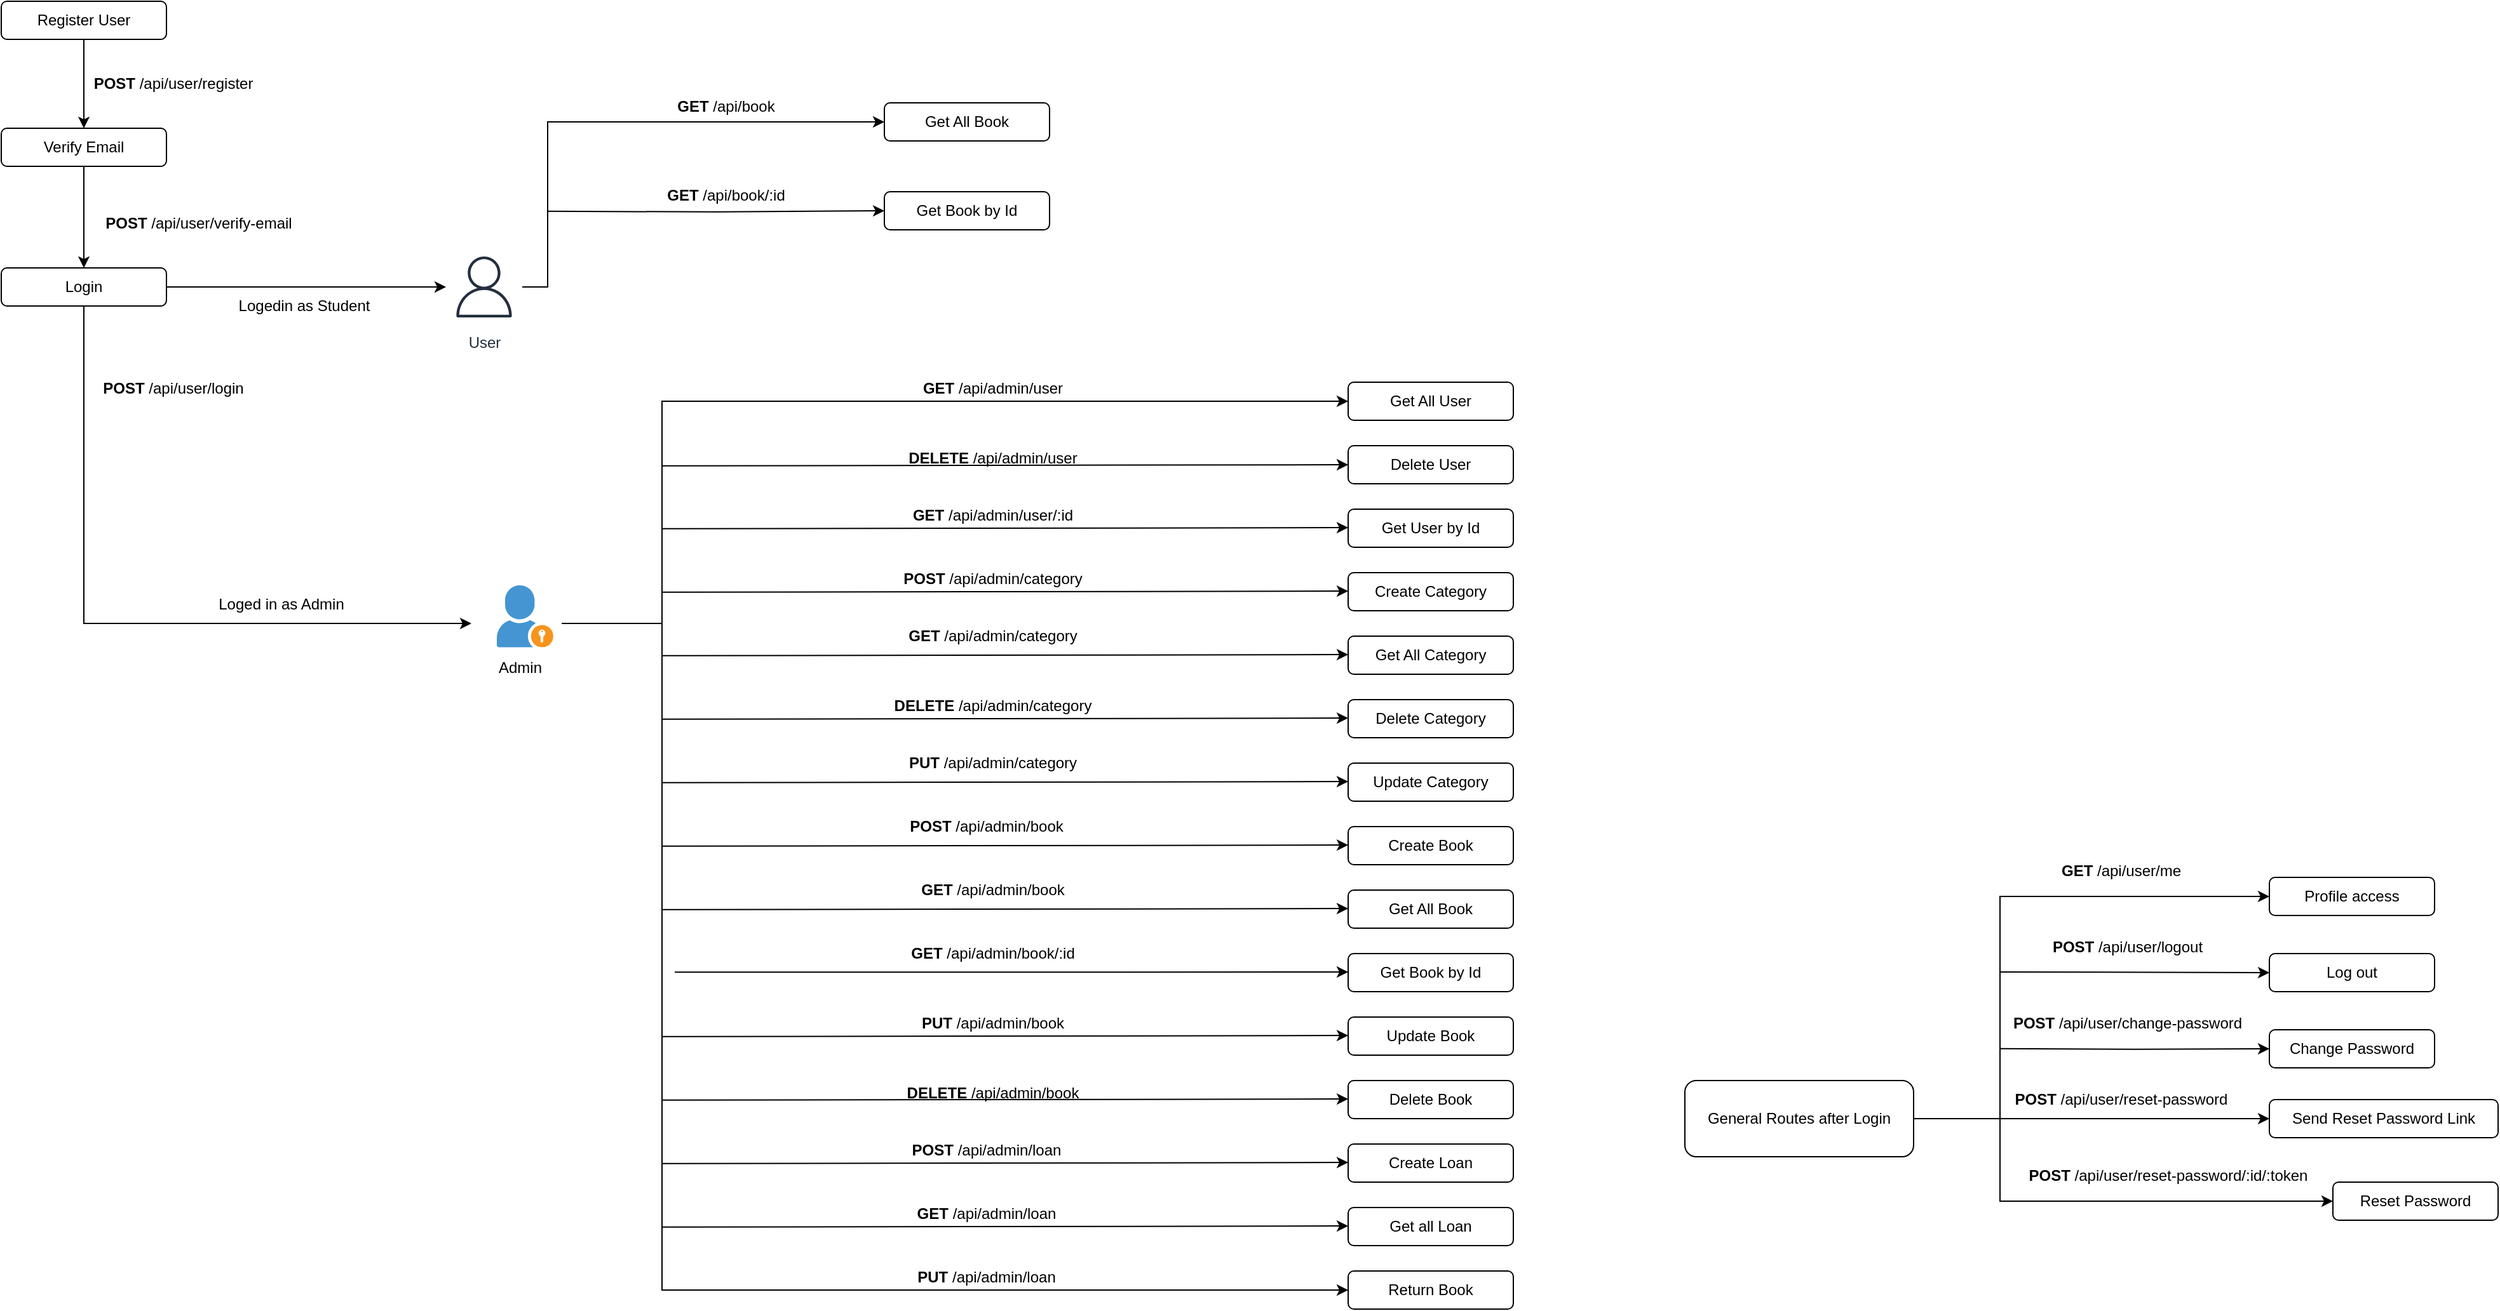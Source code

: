 <mxfile version="24.7.12">
  <diagram name="Page-1" id="18chatXRGIeRU94KHBRK">
    <mxGraphModel dx="1313" dy="1811" grid="1" gridSize="10" guides="1" tooltips="1" connect="1" arrows="1" fold="1" page="1" pageScale="1" pageWidth="850" pageHeight="1100" math="0" shadow="0">
      <root>
        <mxCell id="0" />
        <mxCell id="1" parent="0" />
        <mxCell id="V7hkrKu_K13jUBI3r2nu-112" style="edgeStyle=orthogonalEdgeStyle;rounded=0;orthogonalLoop=1;jettySize=auto;html=1;entryX=0;entryY=0.5;entryDx=0;entryDy=0;" parent="1" source="V7hkrKu_K13jUBI3r2nu-1" target="V7hkrKu_K13jUBI3r2nu-110" edge="1">
          <mxGeometry relative="1" as="geometry">
            <mxPoint x="720" y="-975" as="targetPoint" />
            <Array as="points">
              <mxPoint x="590" y="-840" />
              <mxPoint x="590" y="-970" />
            </Array>
          </mxGeometry>
        </mxCell>
        <mxCell id="V7hkrKu_K13jUBI3r2nu-1" value="User" style="sketch=0;outlineConnect=0;fontColor=#232F3E;gradientColor=none;strokeColor=#232F3E;fillColor=#ffffff;dashed=0;verticalLabelPosition=bottom;verticalAlign=top;align=center;html=1;fontSize=12;fontStyle=0;aspect=fixed;shape=mxgraph.aws4.resourceIcon;resIcon=mxgraph.aws4.user;" parent="1" vertex="1">
          <mxGeometry x="510" y="-870" width="60" height="60" as="geometry" />
        </mxCell>
        <mxCell id="V7hkrKu_K13jUBI3r2nu-10" value="" style="edgeStyle=orthogonalEdgeStyle;rounded=0;orthogonalLoop=1;jettySize=auto;html=1;entryX=0.5;entryY=0;entryDx=0;entryDy=0;" parent="1" source="V7hkrKu_K13jUBI3r2nu-3" target="V7hkrKu_K13jUBI3r2nu-7" edge="1">
          <mxGeometry relative="1" as="geometry" />
        </mxCell>
        <mxCell id="V7hkrKu_K13jUBI3r2nu-3" value="Register User" style="rounded=1;whiteSpace=wrap;html=1;" parent="1" vertex="1">
          <mxGeometry x="160" y="-1065" width="130" height="30" as="geometry" />
        </mxCell>
        <mxCell id="V7hkrKu_K13jUBI3r2nu-11" value="" style="edgeStyle=orthogonalEdgeStyle;rounded=0;orthogonalLoop=1;jettySize=auto;html=1;" parent="1" source="V7hkrKu_K13jUBI3r2nu-7" target="V7hkrKu_K13jUBI3r2nu-8" edge="1">
          <mxGeometry relative="1" as="geometry" />
        </mxCell>
        <mxCell id="V7hkrKu_K13jUBI3r2nu-7" value="Verify Email" style="rounded=1;whiteSpace=wrap;html=1;" parent="1" vertex="1">
          <mxGeometry x="160" y="-965" width="130" height="30" as="geometry" />
        </mxCell>
        <mxCell id="V7hkrKu_K13jUBI3r2nu-12" value="" style="edgeStyle=orthogonalEdgeStyle;rounded=0;orthogonalLoop=1;jettySize=auto;html=1;" parent="1" source="V7hkrKu_K13jUBI3r2nu-8" target="V7hkrKu_K13jUBI3r2nu-1" edge="1">
          <mxGeometry relative="1" as="geometry" />
        </mxCell>
        <mxCell id="V7hkrKu_K13jUBI3r2nu-18" style="edgeStyle=orthogonalEdgeStyle;rounded=0;orthogonalLoop=1;jettySize=auto;html=1;" parent="1" source="V7hkrKu_K13jUBI3r2nu-8" edge="1">
          <mxGeometry relative="1" as="geometry">
            <mxPoint x="530" y="-575" as="targetPoint" />
            <Array as="points">
              <mxPoint x="225" y="-575" />
              <mxPoint x="510" y="-575" />
            </Array>
          </mxGeometry>
        </mxCell>
        <mxCell id="V7hkrKu_K13jUBI3r2nu-8" value="Login" style="rounded=1;whiteSpace=wrap;html=1;" parent="1" vertex="1">
          <mxGeometry x="160" y="-855" width="130" height="30" as="geometry" />
        </mxCell>
        <mxCell id="V7hkrKu_K13jUBI3r2nu-76" style="edgeStyle=orthogonalEdgeStyle;rounded=0;orthogonalLoop=1;jettySize=auto;html=1;entryX=0;entryY=0.5;entryDx=0;entryDy=0;" parent="1" target="V7hkrKu_K13jUBI3r2nu-61" edge="1">
          <mxGeometry relative="1" as="geometry">
            <mxPoint x="960" y="-909.98" as="targetPoint" />
            <mxPoint x="601.1" y="-575.0" as="sourcePoint" />
            <Array as="points">
              <mxPoint x="680" y="-575" />
              <mxPoint x="680" y="-750" />
            </Array>
          </mxGeometry>
        </mxCell>
        <mxCell id="V7hkrKu_K13jUBI3r2nu-15" value="" style="shadow=0;dashed=0;html=1;strokeColor=none;fillColor=#4495D1;labelPosition=center;verticalLabelPosition=bottom;verticalAlign=top;align=center;outlineConnect=0;shape=mxgraph.veeam.portal_admin;" parent="1" vertex="1">
          <mxGeometry x="550" y="-605" width="44.4" height="48.8" as="geometry" />
        </mxCell>
        <mxCell id="V7hkrKu_K13jUBI3r2nu-19" value="Admin" style="text;html=1;align=center;verticalAlign=middle;resizable=0;points=[];autosize=1;strokeColor=none;fillColor=none;" parent="1" vertex="1">
          <mxGeometry x="538" y="-555" width="60" height="30" as="geometry" />
        </mxCell>
        <mxCell id="V7hkrKu_K13jUBI3r2nu-20" value="Logedin as Student" style="text;html=1;align=center;verticalAlign=middle;resizable=0;points=[];autosize=1;strokeColor=none;fillColor=none;" parent="1" vertex="1">
          <mxGeometry x="332.8" y="-840" width="130" height="30" as="geometry" />
        </mxCell>
        <mxCell id="V7hkrKu_K13jUBI3r2nu-21" value="Loged in as Admin" style="text;html=1;align=center;verticalAlign=middle;resizable=0;points=[];autosize=1;strokeColor=none;fillColor=none;" parent="1" vertex="1">
          <mxGeometry x="320" y="-605" width="120" height="30" as="geometry" />
        </mxCell>
        <mxCell id="V7hkrKu_K13jUBI3r2nu-22" value="&lt;b&gt;POST&lt;/b&gt; /api/user/register" style="text;html=1;align=center;verticalAlign=middle;resizable=0;points=[];autosize=1;strokeColor=none;fillColor=none;" parent="1" vertex="1">
          <mxGeometry x="220" y="-1015" width="150" height="30" as="geometry" />
        </mxCell>
        <mxCell id="V7hkrKu_K13jUBI3r2nu-23" value="&lt;b&gt;POST&lt;/b&gt; /api/user/verify-email" style="text;html=1;align=center;verticalAlign=middle;resizable=0;points=[];autosize=1;strokeColor=none;fillColor=none;" parent="1" vertex="1">
          <mxGeometry x="230" y="-905" width="170" height="30" as="geometry" />
        </mxCell>
        <mxCell id="V7hkrKu_K13jUBI3r2nu-24" value="&lt;b&gt;POST&lt;/b&gt; /api/user/login" style="text;html=1;align=center;verticalAlign=middle;resizable=0;points=[];autosize=1;strokeColor=none;fillColor=none;" parent="1" vertex="1">
          <mxGeometry x="230" y="-775" width="130" height="30" as="geometry" />
        </mxCell>
        <mxCell id="V7hkrKu_K13jUBI3r2nu-40" value="" style="edgeStyle=orthogonalEdgeStyle;rounded=0;orthogonalLoop=1;jettySize=auto;html=1;entryX=0;entryY=0.5;entryDx=0;entryDy=0;exitX=1;exitY=0.5;exitDx=0;exitDy=0;" parent="1" source="V7hkrKu_K13jUBI3r2nu-49" target="V7hkrKu_K13jUBI3r2nu-43" edge="1">
          <mxGeometry relative="1" as="geometry">
            <mxPoint x="1673" y="-200" as="sourcePoint" />
            <mxPoint x="1783" y="-345" as="targetPoint" />
            <Array as="points">
              <mxPoint x="1665" y="-185" />
              <mxPoint x="1733" y="-185" />
              <mxPoint x="1733" y="-360" />
            </Array>
          </mxGeometry>
        </mxCell>
        <mxCell id="V7hkrKu_K13jUBI3r2nu-42" value="&lt;b&gt;GET&lt;/b&gt; /api/user/me" style="text;html=1;align=center;verticalAlign=middle;resizable=0;points=[];autosize=1;strokeColor=none;fillColor=none;" parent="1" vertex="1">
          <mxGeometry x="1768" y="-395" width="120" height="30" as="geometry" />
        </mxCell>
        <mxCell id="V7hkrKu_K13jUBI3r2nu-43" value="Profile access" style="rounded=1;whiteSpace=wrap;html=1;" parent="1" vertex="1">
          <mxGeometry x="1945" y="-375" width="130" height="30" as="geometry" />
        </mxCell>
        <mxCell id="V7hkrKu_K13jUBI3r2nu-44" value="Log out" style="rounded=1;whiteSpace=wrap;html=1;" parent="1" vertex="1">
          <mxGeometry x="1945" y="-315" width="130" height="30" as="geometry" />
        </mxCell>
        <mxCell id="V7hkrKu_K13jUBI3r2nu-45" value="&lt;b&gt;POST&lt;/b&gt; /api/user/logout" style="text;html=1;align=center;verticalAlign=middle;resizable=0;points=[];autosize=1;strokeColor=none;fillColor=none;" parent="1" vertex="1">
          <mxGeometry x="1763" y="-335" width="140" height="30" as="geometry" />
        </mxCell>
        <mxCell id="V7hkrKu_K13jUBI3r2nu-46" value="Change Password" style="rounded=1;whiteSpace=wrap;html=1;" parent="1" vertex="1">
          <mxGeometry x="1945" y="-255" width="130" height="30" as="geometry" />
        </mxCell>
        <mxCell id="V7hkrKu_K13jUBI3r2nu-47" value="&lt;b&gt;POST&lt;/b&gt; /api/user/change-password" style="text;html=1;align=center;verticalAlign=middle;resizable=0;points=[];autosize=1;strokeColor=none;fillColor=none;" parent="1" vertex="1">
          <mxGeometry x="1733" y="-275" width="200" height="30" as="geometry" />
        </mxCell>
        <mxCell id="V7hkrKu_K13jUBI3r2nu-48" value="" style="edgeStyle=orthogonalEdgeStyle;rounded=0;orthogonalLoop=1;jettySize=auto;html=1;entryX=0;entryY=0.5;entryDx=0;entryDy=0;" parent="1" target="V7hkrKu_K13jUBI3r2nu-46" edge="1">
          <mxGeometry relative="1" as="geometry">
            <mxPoint x="1733" y="-240.09" as="sourcePoint" />
            <mxPoint x="1931" y="-240.09" as="targetPoint" />
            <Array as="points" />
          </mxGeometry>
        </mxCell>
        <mxCell id="V7hkrKu_K13jUBI3r2nu-49" value="General Routes after Login" style="rounded=1;whiteSpace=wrap;html=1;" parent="1" vertex="1">
          <mxGeometry x="1485" y="-215" width="180" height="60" as="geometry" />
        </mxCell>
        <mxCell id="V7hkrKu_K13jUBI3r2nu-51" value="" style="edgeStyle=orthogonalEdgeStyle;rounded=0;orthogonalLoop=1;jettySize=auto;html=1;entryX=0;entryY=0.5;entryDx=0;entryDy=0;" parent="1" target="V7hkrKu_K13jUBI3r2nu-44" edge="1">
          <mxGeometry relative="1" as="geometry">
            <mxPoint x="1733" y="-300.53" as="sourcePoint" />
            <mxPoint x="1931" y="-300.53" as="targetPoint" />
            <Array as="points" />
          </mxGeometry>
        </mxCell>
        <mxCell id="V7hkrKu_K13jUBI3r2nu-52" value="&lt;b&gt;POST&lt;/b&gt; /api/user/reset-password" style="text;html=1;align=center;verticalAlign=middle;resizable=0;points=[];autosize=1;strokeColor=none;fillColor=none;" parent="1" vertex="1">
          <mxGeometry x="1733" y="-215" width="190" height="30" as="geometry" />
        </mxCell>
        <mxCell id="V7hkrKu_K13jUBI3r2nu-53" value="Send Reset Password Link" style="rounded=1;whiteSpace=wrap;html=1;" parent="1" vertex="1">
          <mxGeometry x="1945" y="-200" width="180" height="30" as="geometry" />
        </mxCell>
        <mxCell id="V7hkrKu_K13jUBI3r2nu-54" value="Reset Password" style="rounded=1;whiteSpace=wrap;html=1;" parent="1" vertex="1">
          <mxGeometry x="1995" y="-135" width="130" height="30" as="geometry" />
        </mxCell>
        <mxCell id="V7hkrKu_K13jUBI3r2nu-55" value="&lt;b&gt;POST&lt;/b&gt; /api/user/reset-password/:id/:token" style="text;html=1;align=center;verticalAlign=middle;resizable=0;points=[];autosize=1;strokeColor=none;fillColor=none;" parent="1" vertex="1">
          <mxGeometry x="1745" y="-155" width="240" height="30" as="geometry" />
        </mxCell>
        <mxCell id="V7hkrKu_K13jUBI3r2nu-57" value="" style="edgeStyle=orthogonalEdgeStyle;rounded=0;orthogonalLoop=1;jettySize=auto;html=1;entryX=0;entryY=0.5;entryDx=0;entryDy=0;" parent="1" target="V7hkrKu_K13jUBI3r2nu-53" edge="1">
          <mxGeometry relative="1" as="geometry">
            <mxPoint x="1733" y="-186.27" as="sourcePoint" />
            <mxPoint x="1931" y="-183.77" as="targetPoint" />
            <Array as="points">
              <mxPoint x="1733" y="-185" />
              <mxPoint x="1945" y="-185" />
            </Array>
          </mxGeometry>
        </mxCell>
        <mxCell id="V7hkrKu_K13jUBI3r2nu-60" value="" style="edgeStyle=orthogonalEdgeStyle;rounded=0;orthogonalLoop=1;jettySize=auto;html=1;entryX=0;entryY=0.5;entryDx=0;entryDy=0;" parent="1" target="V7hkrKu_K13jUBI3r2nu-54" edge="1">
          <mxGeometry relative="1" as="geometry">
            <mxPoint x="1733" y="-185" as="sourcePoint" />
            <mxPoint x="1993" y="-120" as="targetPoint" />
            <Array as="points">
              <mxPoint x="1733" y="-120" />
            </Array>
          </mxGeometry>
        </mxCell>
        <mxCell id="V7hkrKu_K13jUBI3r2nu-61" value="Get All User" style="rounded=1;whiteSpace=wrap;html=1;" parent="1" vertex="1">
          <mxGeometry x="1220" y="-765" width="130" height="30" as="geometry" />
        </mxCell>
        <mxCell id="V7hkrKu_K13jUBI3r2nu-62" value="Delete User" style="rounded=1;whiteSpace=wrap;html=1;" parent="1" vertex="1">
          <mxGeometry x="1220" y="-715" width="130" height="30" as="geometry" />
        </mxCell>
        <mxCell id="V7hkrKu_K13jUBI3r2nu-63" value="Get User by Id" style="rounded=1;whiteSpace=wrap;html=1;" parent="1" vertex="1">
          <mxGeometry x="1220" y="-665" width="130" height="30" as="geometry" />
        </mxCell>
        <mxCell id="V7hkrKu_K13jUBI3r2nu-64" value="Create Category" style="rounded=1;whiteSpace=wrap;html=1;" parent="1" vertex="1">
          <mxGeometry x="1220" y="-615" width="130" height="30" as="geometry" />
        </mxCell>
        <mxCell id="V7hkrKu_K13jUBI3r2nu-65" value="Get All Category" style="rounded=1;whiteSpace=wrap;html=1;" parent="1" vertex="1">
          <mxGeometry x="1220" y="-565" width="130" height="30" as="geometry" />
        </mxCell>
        <mxCell id="V7hkrKu_K13jUBI3r2nu-66" value="Delete Category" style="rounded=1;whiteSpace=wrap;html=1;" parent="1" vertex="1">
          <mxGeometry x="1220" y="-515" width="130" height="30" as="geometry" />
        </mxCell>
        <mxCell id="V7hkrKu_K13jUBI3r2nu-67" value="Update Category" style="rounded=1;whiteSpace=wrap;html=1;" parent="1" vertex="1">
          <mxGeometry x="1220" y="-465" width="130" height="30" as="geometry" />
        </mxCell>
        <mxCell id="V7hkrKu_K13jUBI3r2nu-68" value="Create Book" style="rounded=1;whiteSpace=wrap;html=1;" parent="1" vertex="1">
          <mxGeometry x="1220" y="-415" width="130" height="30" as="geometry" />
        </mxCell>
        <mxCell id="V7hkrKu_K13jUBI3r2nu-69" value="Update Book" style="rounded=1;whiteSpace=wrap;html=1;" parent="1" vertex="1">
          <mxGeometry x="1220" y="-265" width="130" height="30" as="geometry" />
        </mxCell>
        <mxCell id="V7hkrKu_K13jUBI3r2nu-70" value="Get All Book" style="rounded=1;whiteSpace=wrap;html=1;" parent="1" vertex="1">
          <mxGeometry x="1220" y="-365" width="130" height="30" as="geometry" />
        </mxCell>
        <mxCell id="V7hkrKu_K13jUBI3r2nu-71" value="Delete Book" style="rounded=1;whiteSpace=wrap;html=1;" parent="1" vertex="1">
          <mxGeometry x="1220" y="-215" width="130" height="30" as="geometry" />
        </mxCell>
        <mxCell id="V7hkrKu_K13jUBI3r2nu-72" value="Get Book by Id" style="rounded=1;whiteSpace=wrap;html=1;" parent="1" vertex="1">
          <mxGeometry x="1220" y="-315" width="130" height="30" as="geometry" />
        </mxCell>
        <mxCell id="V7hkrKu_K13jUBI3r2nu-73" value="Create Loan" style="rounded=1;whiteSpace=wrap;html=1;" parent="1" vertex="1">
          <mxGeometry x="1220" y="-165" width="130" height="30" as="geometry" />
        </mxCell>
        <mxCell id="V7hkrKu_K13jUBI3r2nu-74" value="Get all Loan" style="rounded=1;whiteSpace=wrap;html=1;" parent="1" vertex="1">
          <mxGeometry x="1220" y="-115" width="130" height="30" as="geometry" />
        </mxCell>
        <mxCell id="V7hkrKu_K13jUBI3r2nu-75" value="Return Book" style="rounded=1;whiteSpace=wrap;html=1;" parent="1" vertex="1">
          <mxGeometry x="1220" y="-65" width="130" height="30" as="geometry" />
        </mxCell>
        <mxCell id="V7hkrKu_K13jUBI3r2nu-77" style="edgeStyle=orthogonalEdgeStyle;rounded=0;orthogonalLoop=1;jettySize=auto;html=1;entryX=0;entryY=0.5;entryDx=0;entryDy=0;" parent="1" target="V7hkrKu_K13jUBI3r2nu-75" edge="1">
          <mxGeometry relative="1" as="geometry">
            <mxPoint x="920" y="-45" as="targetPoint" />
            <mxPoint x="680" y="-575" as="sourcePoint" />
            <Array as="points">
              <mxPoint x="680" y="-50" />
            </Array>
          </mxGeometry>
        </mxCell>
        <mxCell id="V7hkrKu_K13jUBI3r2nu-78" value="" style="edgeStyle=orthogonalEdgeStyle;rounded=0;orthogonalLoop=1;jettySize=auto;html=1;entryX=0;entryY=0.5;entryDx=0;entryDy=0;" parent="1" target="V7hkrKu_K13jUBI3r2nu-62" edge="1">
          <mxGeometry relative="1" as="geometry">
            <mxPoint x="680" y="-699.15" as="sourcePoint" />
            <mxPoint x="1230" y="-699.2" as="targetPoint" />
            <Array as="points">
              <mxPoint x="690" y="-699" />
            </Array>
          </mxGeometry>
        </mxCell>
        <mxCell id="V7hkrKu_K13jUBI3r2nu-79" value="" style="edgeStyle=orthogonalEdgeStyle;rounded=0;orthogonalLoop=1;jettySize=auto;html=1;entryX=0;entryY=0.5;entryDx=0;entryDy=0;" parent="1" edge="1">
          <mxGeometry relative="1" as="geometry">
            <mxPoint x="680" y="-649.61" as="sourcePoint" />
            <mxPoint x="1220" y="-650.46" as="targetPoint" />
            <Array as="points">
              <mxPoint x="690" y="-649.46" />
            </Array>
          </mxGeometry>
        </mxCell>
        <mxCell id="V7hkrKu_K13jUBI3r2nu-80" value="" style="edgeStyle=orthogonalEdgeStyle;rounded=0;orthogonalLoop=1;jettySize=auto;html=1;entryX=0;entryY=0.5;entryDx=0;entryDy=0;" parent="1" edge="1">
          <mxGeometry relative="1" as="geometry">
            <mxPoint x="680" y="-599.61" as="sourcePoint" />
            <mxPoint x="1220" y="-600.46" as="targetPoint" />
            <Array as="points">
              <mxPoint x="690" y="-599.46" />
            </Array>
          </mxGeometry>
        </mxCell>
        <mxCell id="V7hkrKu_K13jUBI3r2nu-81" value="" style="edgeStyle=orthogonalEdgeStyle;rounded=0;orthogonalLoop=1;jettySize=auto;html=1;entryX=0;entryY=0.5;entryDx=0;entryDy=0;" parent="1" edge="1">
          <mxGeometry relative="1" as="geometry">
            <mxPoint x="680" y="-549.61" as="sourcePoint" />
            <mxPoint x="1220" y="-550.46" as="targetPoint" />
            <Array as="points">
              <mxPoint x="690" y="-549.46" />
            </Array>
          </mxGeometry>
        </mxCell>
        <mxCell id="V7hkrKu_K13jUBI3r2nu-82" value="" style="edgeStyle=orthogonalEdgeStyle;rounded=0;orthogonalLoop=1;jettySize=auto;html=1;entryX=0;entryY=0.5;entryDx=0;entryDy=0;" parent="1" edge="1">
          <mxGeometry relative="1" as="geometry">
            <mxPoint x="680" y="-499.61" as="sourcePoint" />
            <mxPoint x="1220" y="-500.46" as="targetPoint" />
            <Array as="points">
              <mxPoint x="690" y="-499.46" />
            </Array>
          </mxGeometry>
        </mxCell>
        <mxCell id="V7hkrKu_K13jUBI3r2nu-85" value="" style="edgeStyle=orthogonalEdgeStyle;rounded=0;orthogonalLoop=1;jettySize=auto;html=1;entryX=0;entryY=0.5;entryDx=0;entryDy=0;" parent="1" edge="1">
          <mxGeometry relative="1" as="geometry">
            <mxPoint x="680" y="-449.61" as="sourcePoint" />
            <mxPoint x="1220" y="-450.46" as="targetPoint" />
            <Array as="points">
              <mxPoint x="690" y="-449.46" />
            </Array>
          </mxGeometry>
        </mxCell>
        <mxCell id="V7hkrKu_K13jUBI3r2nu-86" value="" style="edgeStyle=orthogonalEdgeStyle;rounded=0;orthogonalLoop=1;jettySize=auto;html=1;entryX=0;entryY=0.5;entryDx=0;entryDy=0;" parent="1" edge="1">
          <mxGeometry relative="1" as="geometry">
            <mxPoint x="680" y="-399.61" as="sourcePoint" />
            <mxPoint x="1220" y="-400.46" as="targetPoint" />
            <Array as="points">
              <mxPoint x="690" y="-399.46" />
            </Array>
          </mxGeometry>
        </mxCell>
        <mxCell id="V7hkrKu_K13jUBI3r2nu-87" value="" style="edgeStyle=orthogonalEdgeStyle;rounded=0;orthogonalLoop=1;jettySize=auto;html=1;entryX=0;entryY=0.5;entryDx=0;entryDy=0;" parent="1" edge="1">
          <mxGeometry relative="1" as="geometry">
            <mxPoint x="680" y="-349.6" as="sourcePoint" />
            <mxPoint x="1220" y="-350.45" as="targetPoint" />
            <Array as="points">
              <mxPoint x="690" y="-349.45" />
            </Array>
          </mxGeometry>
        </mxCell>
        <mxCell id="V7hkrKu_K13jUBI3r2nu-88" value="" style="edgeStyle=orthogonalEdgeStyle;rounded=0;orthogonalLoop=1;jettySize=auto;html=1;entryX=0;entryY=0.5;entryDx=0;entryDy=0;" parent="1" source="V7hkrKu_K13jUBI3r2nu-104" edge="1">
          <mxGeometry relative="1" as="geometry">
            <mxPoint x="680" y="-299.6" as="sourcePoint" />
            <mxPoint x="1220" y="-300.45" as="targetPoint" />
            <Array as="points">
              <mxPoint x="690" y="-299.45" />
            </Array>
          </mxGeometry>
        </mxCell>
        <mxCell id="V7hkrKu_K13jUBI3r2nu-90" value="" style="edgeStyle=orthogonalEdgeStyle;rounded=0;orthogonalLoop=1;jettySize=auto;html=1;entryX=0;entryY=0.5;entryDx=0;entryDy=0;" parent="1" edge="1">
          <mxGeometry relative="1" as="geometry">
            <mxPoint x="680" y="-249.6" as="sourcePoint" />
            <mxPoint x="1220" y="-250.45" as="targetPoint" />
            <Array as="points">
              <mxPoint x="690" y="-249.45" />
            </Array>
          </mxGeometry>
        </mxCell>
        <mxCell id="V7hkrKu_K13jUBI3r2nu-91" value="" style="edgeStyle=orthogonalEdgeStyle;rounded=0;orthogonalLoop=1;jettySize=auto;html=1;entryX=0;entryY=0.5;entryDx=0;entryDy=0;" parent="1" edge="1">
          <mxGeometry relative="1" as="geometry">
            <mxPoint x="680" y="-199.6" as="sourcePoint" />
            <mxPoint x="1220" y="-200.45" as="targetPoint" />
            <Array as="points">
              <mxPoint x="690" y="-199.45" />
            </Array>
          </mxGeometry>
        </mxCell>
        <mxCell id="V7hkrKu_K13jUBI3r2nu-92" value="" style="edgeStyle=orthogonalEdgeStyle;rounded=0;orthogonalLoop=1;jettySize=auto;html=1;entryX=0;entryY=0.5;entryDx=0;entryDy=0;" parent="1" edge="1">
          <mxGeometry relative="1" as="geometry">
            <mxPoint x="680" y="-149.6" as="sourcePoint" />
            <mxPoint x="1220" y="-150.45" as="targetPoint" />
            <Array as="points">
              <mxPoint x="690" y="-149.45" />
            </Array>
          </mxGeometry>
        </mxCell>
        <mxCell id="V7hkrKu_K13jUBI3r2nu-93" value="" style="edgeStyle=orthogonalEdgeStyle;rounded=0;orthogonalLoop=1;jettySize=auto;html=1;entryX=0;entryY=0.5;entryDx=0;entryDy=0;" parent="1" edge="1">
          <mxGeometry relative="1" as="geometry">
            <mxPoint x="680" y="-99.6" as="sourcePoint" />
            <mxPoint x="1220" y="-100.45" as="targetPoint" />
            <Array as="points">
              <mxPoint x="690" y="-99.45" />
            </Array>
          </mxGeometry>
        </mxCell>
        <mxCell id="V7hkrKu_K13jUBI3r2nu-94" value="&lt;b&gt;GET &lt;/b&gt;/api/admin/user" style="text;html=1;align=center;verticalAlign=middle;resizable=0;points=[];autosize=1;strokeColor=none;fillColor=none;" parent="1" vertex="1">
          <mxGeometry x="875" y="-775" width="130" height="30" as="geometry" />
        </mxCell>
        <mxCell id="V7hkrKu_K13jUBI3r2nu-95" value="&lt;b&gt;DELETE&amp;nbsp;&lt;/b&gt;/api/admin/user" style="text;html=1;align=center;verticalAlign=middle;resizable=0;points=[];autosize=1;strokeColor=none;fillColor=none;" parent="1" vertex="1">
          <mxGeometry x="860" y="-720" width="160" height="30" as="geometry" />
        </mxCell>
        <mxCell id="V7hkrKu_K13jUBI3r2nu-96" value="&lt;b&gt;GET &lt;/b&gt;/api/admin/user/:id" style="text;html=1;align=center;verticalAlign=middle;resizable=0;points=[];autosize=1;strokeColor=none;fillColor=none;" parent="1" vertex="1">
          <mxGeometry x="865" y="-675" width="150" height="30" as="geometry" />
        </mxCell>
        <mxCell id="V7hkrKu_K13jUBI3r2nu-97" value="&lt;b&gt;POST&amp;nbsp;&lt;/b&gt;/api/admin/category" style="text;html=1;align=center;verticalAlign=middle;resizable=0;points=[];autosize=1;strokeColor=none;fillColor=none;" parent="1" vertex="1">
          <mxGeometry x="860" y="-625" width="160" height="30" as="geometry" />
        </mxCell>
        <mxCell id="V7hkrKu_K13jUBI3r2nu-98" value="&lt;b&gt;GET &lt;/b&gt;/api/admin/category" style="text;html=1;align=center;verticalAlign=middle;resizable=0;points=[];autosize=1;strokeColor=none;fillColor=none;" parent="1" vertex="1">
          <mxGeometry x="860" y="-580" width="160" height="30" as="geometry" />
        </mxCell>
        <mxCell id="V7hkrKu_K13jUBI3r2nu-99" value="&lt;b&gt;DELETE&amp;nbsp;&lt;/b&gt;/api/admin/category" style="text;html=1;align=center;verticalAlign=middle;resizable=0;points=[];autosize=1;strokeColor=none;fillColor=none;" parent="1" vertex="1">
          <mxGeometry x="850" y="-525" width="180" height="30" as="geometry" />
        </mxCell>
        <mxCell id="V7hkrKu_K13jUBI3r2nu-100" value="&lt;b&gt;PUT&amp;nbsp;&lt;/b&gt;/api/admin/category" style="text;html=1;align=center;verticalAlign=middle;resizable=0;points=[];autosize=1;strokeColor=none;fillColor=none;" parent="1" vertex="1">
          <mxGeometry x="860" y="-480" width="160" height="30" as="geometry" />
        </mxCell>
        <mxCell id="V7hkrKu_K13jUBI3r2nu-101" value="&lt;b&gt;POST&amp;nbsp;&lt;/b&gt;/api/admin/book" style="text;html=1;align=center;verticalAlign=middle;resizable=0;points=[];autosize=1;strokeColor=none;fillColor=none;" parent="1" vertex="1">
          <mxGeometry x="865" y="-430" width="140" height="30" as="geometry" />
        </mxCell>
        <mxCell id="V7hkrKu_K13jUBI3r2nu-102" value="&lt;b&gt;GET&amp;nbsp;&lt;/b&gt;/api/admin/book" style="text;html=1;align=center;verticalAlign=middle;resizable=0;points=[];autosize=1;strokeColor=none;fillColor=none;" parent="1" vertex="1">
          <mxGeometry x="870" y="-380" width="140" height="30" as="geometry" />
        </mxCell>
        <mxCell id="V7hkrKu_K13jUBI3r2nu-103" value="&lt;b&gt;PUT&amp;nbsp;&lt;/b&gt;/api/admin/book" style="text;html=1;align=center;verticalAlign=middle;resizable=0;points=[];autosize=1;strokeColor=none;fillColor=none;" parent="1" vertex="1">
          <mxGeometry x="870" y="-275" width="140" height="30" as="geometry" />
        </mxCell>
        <mxCell id="V7hkrKu_K13jUBI3r2nu-104" value="&lt;b&gt;GET&amp;nbsp;&lt;/b&gt;/api/admin/book/:id" style="text;html=1;align=center;verticalAlign=middle;resizable=0;points=[];autosize=1;strokeColor=none;fillColor=none;" parent="1" vertex="1">
          <mxGeometry x="865" y="-330" width="150" height="30" as="geometry" />
        </mxCell>
        <mxCell id="V7hkrKu_K13jUBI3r2nu-106" value="&lt;b&gt;DELETE&amp;nbsp;&lt;/b&gt;/api/admin/book" style="text;html=1;align=center;verticalAlign=middle;resizable=0;points=[];autosize=1;strokeColor=none;fillColor=none;" parent="1" vertex="1">
          <mxGeometry x="860" y="-220" width="160" height="30" as="geometry" />
        </mxCell>
        <mxCell id="V7hkrKu_K13jUBI3r2nu-107" value="&lt;b&gt;POST&amp;nbsp;&lt;/b&gt;/api/admin/loan" style="text;html=1;align=center;verticalAlign=middle;resizable=0;points=[];autosize=1;strokeColor=none;fillColor=none;" parent="1" vertex="1">
          <mxGeometry x="865" y="-175" width="140" height="30" as="geometry" />
        </mxCell>
        <mxCell id="V7hkrKu_K13jUBI3r2nu-108" value="&lt;b&gt;GET&amp;nbsp;&lt;/b&gt;/api/admin/loan" style="text;html=1;align=center;verticalAlign=middle;resizable=0;points=[];autosize=1;strokeColor=none;fillColor=none;" parent="1" vertex="1">
          <mxGeometry x="870" y="-125" width="130" height="30" as="geometry" />
        </mxCell>
        <mxCell id="V7hkrKu_K13jUBI3r2nu-109" value="&lt;b&gt;PUT&amp;nbsp;&lt;/b&gt;/api/admin/loan" style="text;html=1;align=center;verticalAlign=middle;resizable=0;points=[];autosize=1;strokeColor=none;fillColor=none;" parent="1" vertex="1">
          <mxGeometry x="870" y="-75" width="130" height="30" as="geometry" />
        </mxCell>
        <mxCell id="V7hkrKu_K13jUBI3r2nu-110" value="Get All Book" style="rounded=1;whiteSpace=wrap;html=1;" parent="1" vertex="1">
          <mxGeometry x="855" y="-985" width="130" height="30" as="geometry" />
        </mxCell>
        <mxCell id="V7hkrKu_K13jUBI3r2nu-111" value="Get Book by Id" style="rounded=1;whiteSpace=wrap;html=1;" parent="1" vertex="1">
          <mxGeometry x="855" y="-915" width="130" height="30" as="geometry" />
        </mxCell>
        <mxCell id="V7hkrKu_K13jUBI3r2nu-113" value="" style="edgeStyle=orthogonalEdgeStyle;rounded=0;orthogonalLoop=1;jettySize=auto;html=1;entryX=0;entryY=0.5;entryDx=0;entryDy=0;" parent="1" target="V7hkrKu_K13jUBI3r2nu-111" edge="1">
          <mxGeometry relative="1" as="geometry">
            <mxPoint x="590" y="-899.61" as="sourcePoint" />
            <mxPoint x="1130" y="-900.46" as="targetPoint" />
            <Array as="points" />
          </mxGeometry>
        </mxCell>
        <mxCell id="V7hkrKu_K13jUBI3r2nu-114" value="&lt;b&gt;GET&amp;nbsp;&lt;/b&gt;/api/book" style="text;html=1;align=center;verticalAlign=middle;resizable=0;points=[];autosize=1;strokeColor=none;fillColor=none;" parent="1" vertex="1">
          <mxGeometry x="680" y="-997" width="100" height="30" as="geometry" />
        </mxCell>
        <mxCell id="V7hkrKu_K13jUBI3r2nu-115" value="&lt;b&gt;GET&amp;nbsp;&lt;/b&gt;/api/book/:id" style="text;html=1;align=center;verticalAlign=middle;resizable=0;points=[];autosize=1;strokeColor=none;fillColor=none;" parent="1" vertex="1">
          <mxGeometry x="670" y="-927" width="120" height="30" as="geometry" />
        </mxCell>
      </root>
    </mxGraphModel>
  </diagram>
</mxfile>
